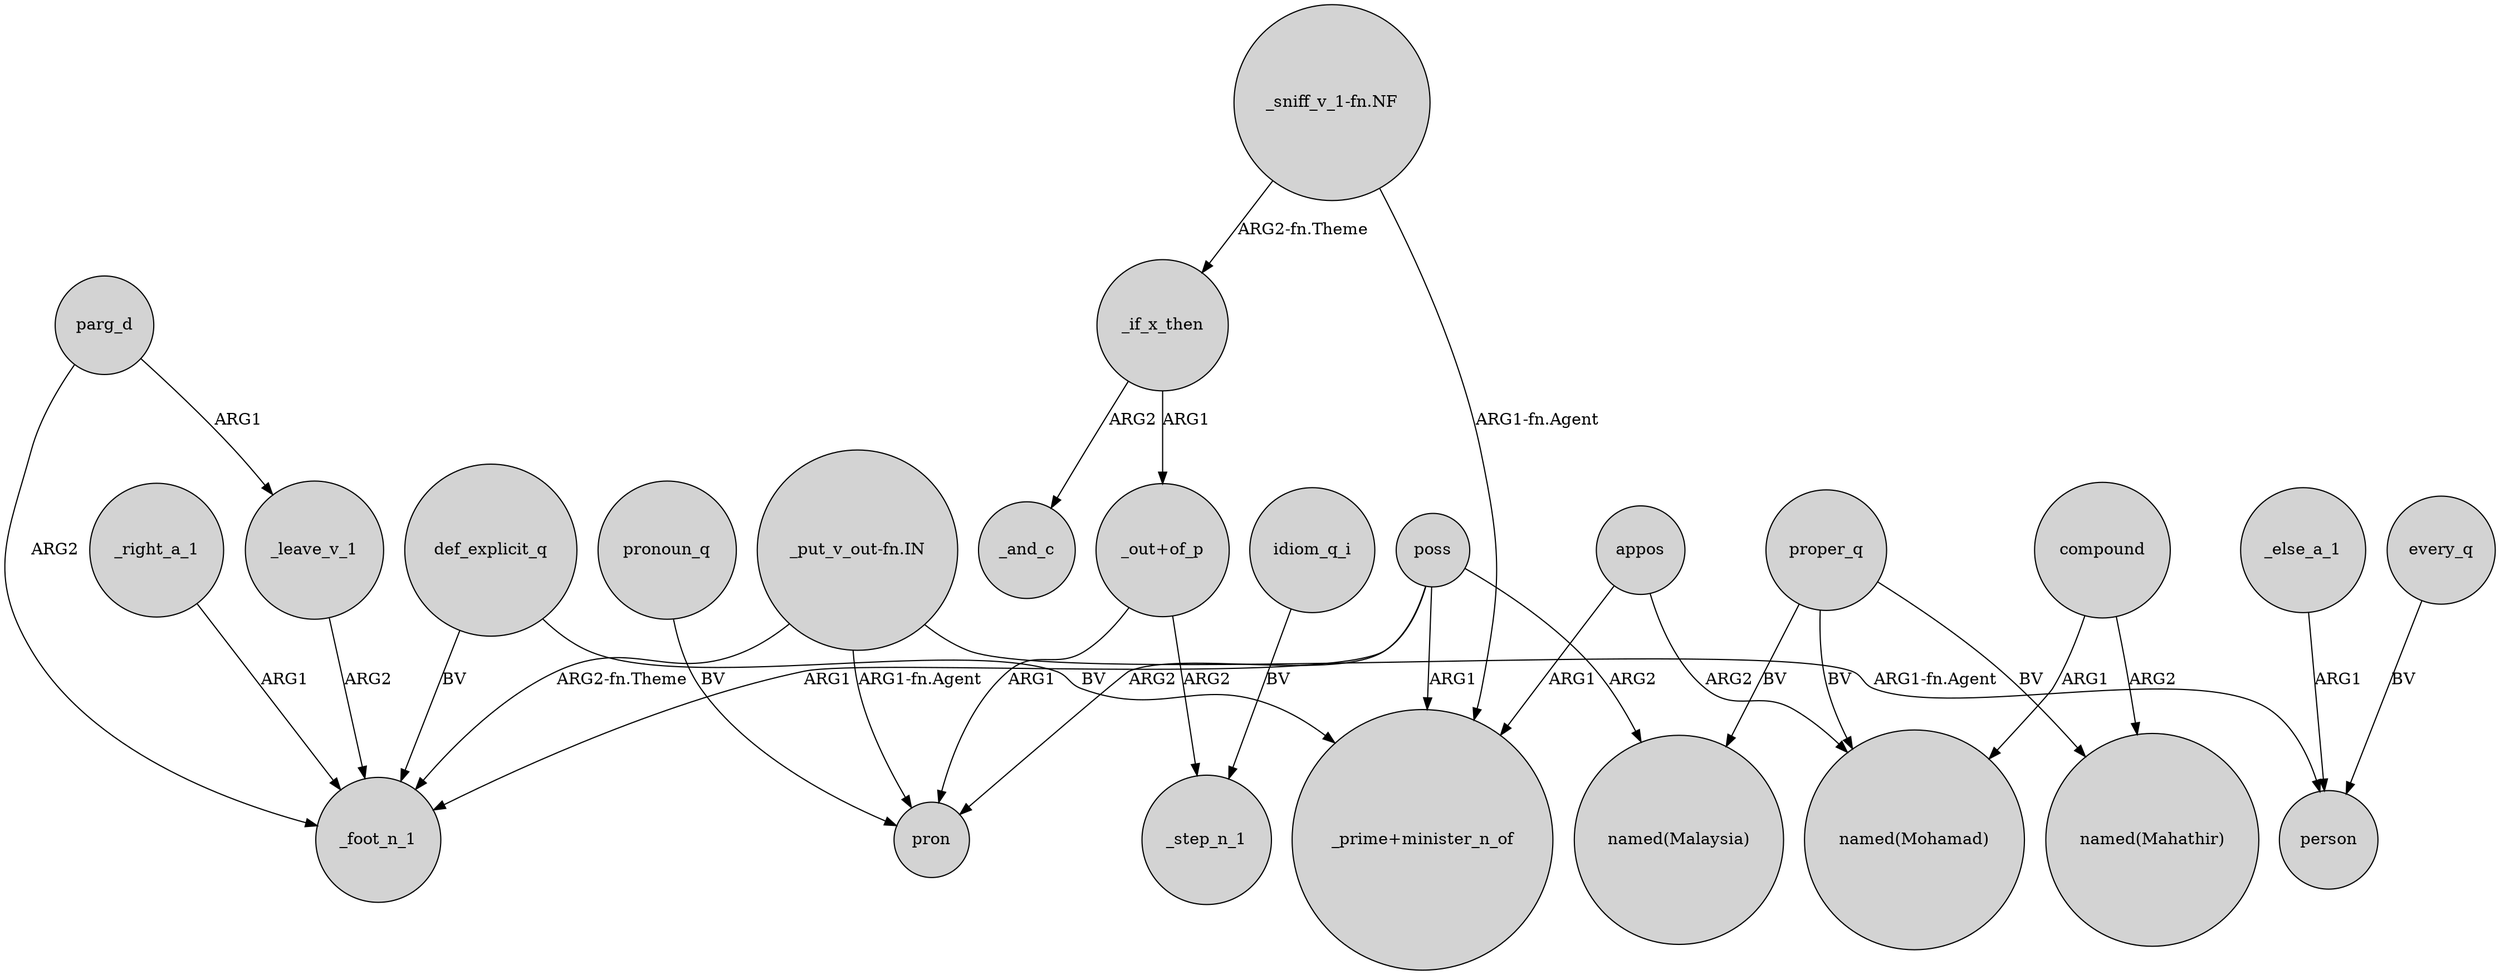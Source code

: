 digraph {
	node [shape=circle style=filled]
	"_put_v_out-fn.IN" -> _foot_n_1 [label="ARG2-fn.Theme"]
	appos -> "named(Mohamad)" [label=ARG2]
	poss -> pron [label=ARG2]
	proper_q -> "named(Mohamad)" [label=BV]
	"_out+of_p" -> _step_n_1 [label=ARG2]
	compound -> "named(Mohamad)" [label=ARG1]
	compound -> "named(Mahathir)" [label=ARG2]
	"_sniff_v_1-fn.NF" -> _if_x_then [label="ARG2-fn.Theme"]
	every_q -> person [label=BV]
	parg_d -> _leave_v_1 [label=ARG1]
	appos -> "_prime+minister_n_of" [label=ARG1]
	poss -> "_prime+minister_n_of" [label=ARG1]
	def_explicit_q -> "_prime+minister_n_of" [label=BV]
	idiom_q_i -> _step_n_1 [label=BV]
	_if_x_then -> "_out+of_p" [label=ARG1]
	"_put_v_out-fn.IN" -> pron [label="ARG1-fn.Agent"]
	pronoun_q -> pron [label=BV]
	poss -> _foot_n_1 [label=ARG1]
	_else_a_1 -> person [label=ARG1]
	_right_a_1 -> _foot_n_1 [label=ARG1]
	"_sniff_v_1-fn.NF" -> "_prime+minister_n_of" [label="ARG1-fn.Agent"]
	"_out+of_p" -> pron [label=ARG1]
	poss -> "named(Malaysia)" [label=ARG2]
	_if_x_then -> _and_c [label=ARG2]
	_leave_v_1 -> _foot_n_1 [label=ARG2]
	proper_q -> "named(Malaysia)" [label=BV]
	parg_d -> _foot_n_1 [label=ARG2]
	proper_q -> "named(Mahathir)" [label=BV]
	def_explicit_q -> _foot_n_1 [label=BV]
	"_put_v_out-fn.IN" -> person [label="ARG1-fn.Agent"]
}
